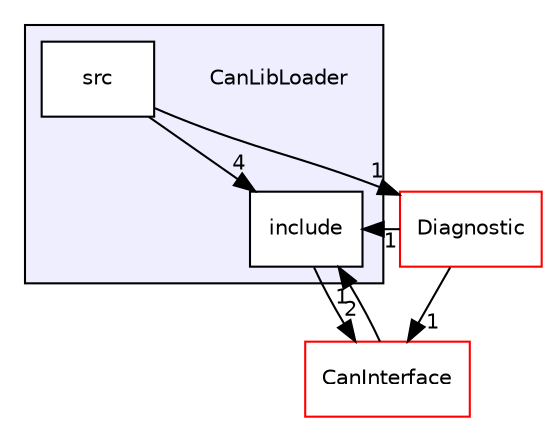 digraph "CanLibLoader" {
  compound=true
  node [ fontsize="10", fontname="Helvetica"];
  edge [ labelfontsize="10", labelfontname="Helvetica"];
  subgraph clusterdir_9c47e0b3b9d011e29e21289b959af4df {
    graph [ bgcolor="#eeeeff", pencolor="black", label="" URL="dir_9c47e0b3b9d011e29e21289b959af4df.html"];
    dir_9c47e0b3b9d011e29e21289b959af4df [shape=plaintext label="CanLibLoader"];
    dir_b034d01916588ae63fc26e3cce46892f [shape=box label="include" color="black" fillcolor="white" style="filled" URL="dir_b034d01916588ae63fc26e3cce46892f.html"];
    dir_e4a558f8c8fab0d141aa83d8a8b84cc9 [shape=box label="src" color="black" fillcolor="white" style="filled" URL="dir_e4a558f8c8fab0d141aa83d8a8b84cc9.html"];
  }
  dir_00a67c2d395442b12f2c8899a8f35818 [shape=box label="Diagnostic" fillcolor="white" style="filled" color="red" URL="dir_00a67c2d395442b12f2c8899a8f35818.html"];
  dir_1f0e3058fad0934718aa0fd5f744cca0 [shape=box label="CanInterface" fillcolor="white" style="filled" color="red" URL="dir_1f0e3058fad0934718aa0fd5f744cca0.html"];
  dir_00a67c2d395442b12f2c8899a8f35818->dir_b034d01916588ae63fc26e3cce46892f [headlabel="1", labeldistance=1.5 headhref="dir_000012_000010.html"];
  dir_00a67c2d395442b12f2c8899a8f35818->dir_1f0e3058fad0934718aa0fd5f744cca0 [headlabel="1", labeldistance=1.5 headhref="dir_000012_000000.html"];
  dir_b034d01916588ae63fc26e3cce46892f->dir_1f0e3058fad0934718aa0fd5f744cca0 [headlabel="2", labeldistance=1.5 headhref="dir_000010_000000.html"];
  dir_e4a558f8c8fab0d141aa83d8a8b84cc9->dir_00a67c2d395442b12f2c8899a8f35818 [headlabel="1", labeldistance=1.5 headhref="dir_000011_000012.html"];
  dir_e4a558f8c8fab0d141aa83d8a8b84cc9->dir_b034d01916588ae63fc26e3cce46892f [headlabel="4", labeldistance=1.5 headhref="dir_000011_000010.html"];
  dir_1f0e3058fad0934718aa0fd5f744cca0->dir_b034d01916588ae63fc26e3cce46892f [headlabel="1", labeldistance=1.5 headhref="dir_000000_000010.html"];
}
